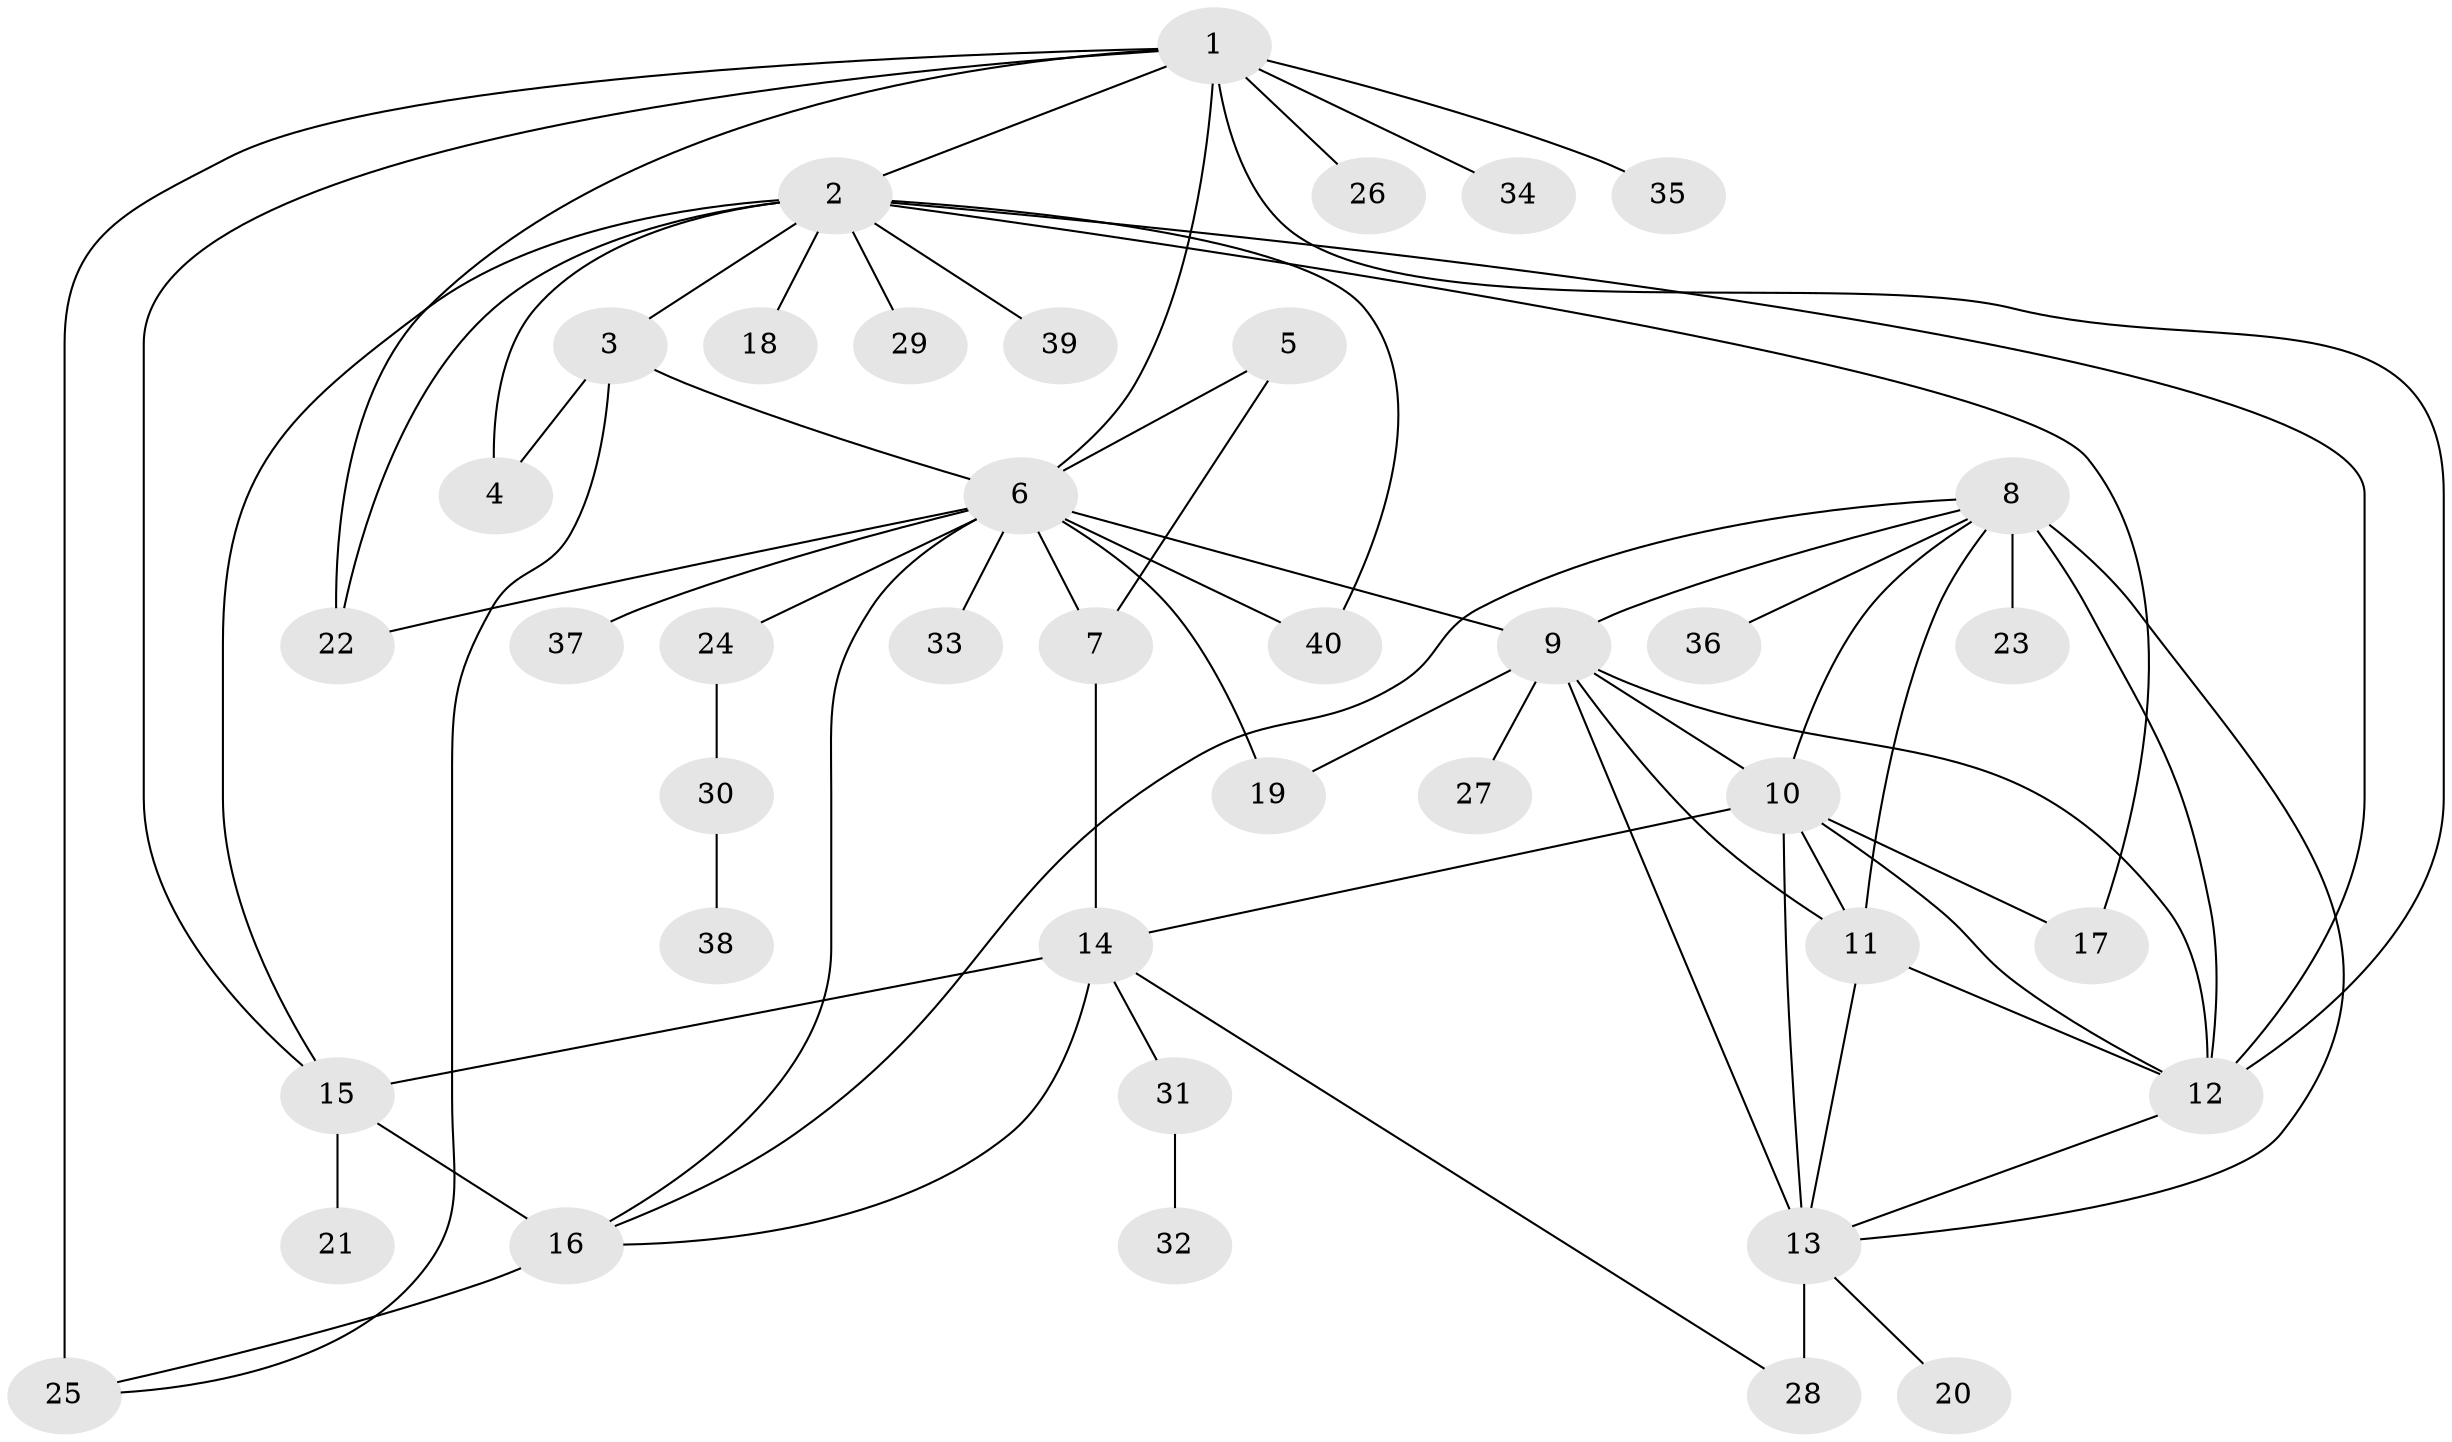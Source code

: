 // original degree distribution, {6: 0.03076923076923077, 9: 0.05384615384615385, 7: 0.038461538461538464, 12: 0.015384615384615385, 10: 0.015384615384615385, 11: 0.03076923076923077, 8: 0.03076923076923077, 13: 0.007692307692307693, 5: 0.007692307692307693, 1: 0.5769230769230769, 2: 0.15384615384615385, 3: 0.023076923076923078, 4: 0.015384615384615385}
// Generated by graph-tools (version 1.1) at 2025/52/03/04/25 22:52:11]
// undirected, 40 vertices, 68 edges
graph export_dot {
  node [color=gray90,style=filled];
  1;
  2;
  3;
  4;
  5;
  6;
  7;
  8;
  9;
  10;
  11;
  12;
  13;
  14;
  15;
  16;
  17;
  18;
  19;
  20;
  21;
  22;
  23;
  24;
  25;
  26;
  27;
  28;
  29;
  30;
  31;
  32;
  33;
  34;
  35;
  36;
  37;
  38;
  39;
  40;
  1 -- 2 [weight=1.0];
  1 -- 6 [weight=1.0];
  1 -- 12 [weight=1.0];
  1 -- 15 [weight=1.0];
  1 -- 22 [weight=2.0];
  1 -- 25 [weight=3.0];
  1 -- 26 [weight=3.0];
  1 -- 34 [weight=3.0];
  1 -- 35 [weight=1.0];
  2 -- 3 [weight=4.0];
  2 -- 4 [weight=4.0];
  2 -- 12 [weight=1.0];
  2 -- 15 [weight=1.0];
  2 -- 17 [weight=3.0];
  2 -- 18 [weight=1.0];
  2 -- 22 [weight=1.0];
  2 -- 29 [weight=4.0];
  2 -- 39 [weight=1.0];
  2 -- 40 [weight=1.0];
  3 -- 4 [weight=1.0];
  3 -- 6 [weight=1.0];
  3 -- 25 [weight=1.0];
  5 -- 6 [weight=4.0];
  5 -- 7 [weight=1.0];
  6 -- 7 [weight=4.0];
  6 -- 9 [weight=1.0];
  6 -- 16 [weight=1.0];
  6 -- 19 [weight=1.0];
  6 -- 22 [weight=4.0];
  6 -- 24 [weight=1.0];
  6 -- 33 [weight=4.0];
  6 -- 37 [weight=1.0];
  6 -- 40 [weight=1.0];
  7 -- 14 [weight=1.0];
  8 -- 9 [weight=1.0];
  8 -- 10 [weight=1.0];
  8 -- 11 [weight=1.0];
  8 -- 12 [weight=1.0];
  8 -- 13 [weight=1.0];
  8 -- 16 [weight=1.0];
  8 -- 23 [weight=5.0];
  8 -- 36 [weight=1.0];
  9 -- 10 [weight=1.0];
  9 -- 11 [weight=1.0];
  9 -- 12 [weight=1.0];
  9 -- 13 [weight=1.0];
  9 -- 19 [weight=1.0];
  9 -- 27 [weight=1.0];
  10 -- 11 [weight=1.0];
  10 -- 12 [weight=1.0];
  10 -- 13 [weight=1.0];
  10 -- 14 [weight=1.0];
  10 -- 17 [weight=1.0];
  11 -- 12 [weight=1.0];
  11 -- 13 [weight=1.0];
  12 -- 13 [weight=1.0];
  13 -- 20 [weight=1.0];
  13 -- 28 [weight=3.0];
  14 -- 15 [weight=4.0];
  14 -- 16 [weight=1.0];
  14 -- 28 [weight=1.0];
  14 -- 31 [weight=1.0];
  15 -- 16 [weight=4.0];
  15 -- 21 [weight=3.0];
  16 -- 25 [weight=1.0];
  24 -- 30 [weight=1.0];
  30 -- 38 [weight=1.0];
  31 -- 32 [weight=1.0];
}
